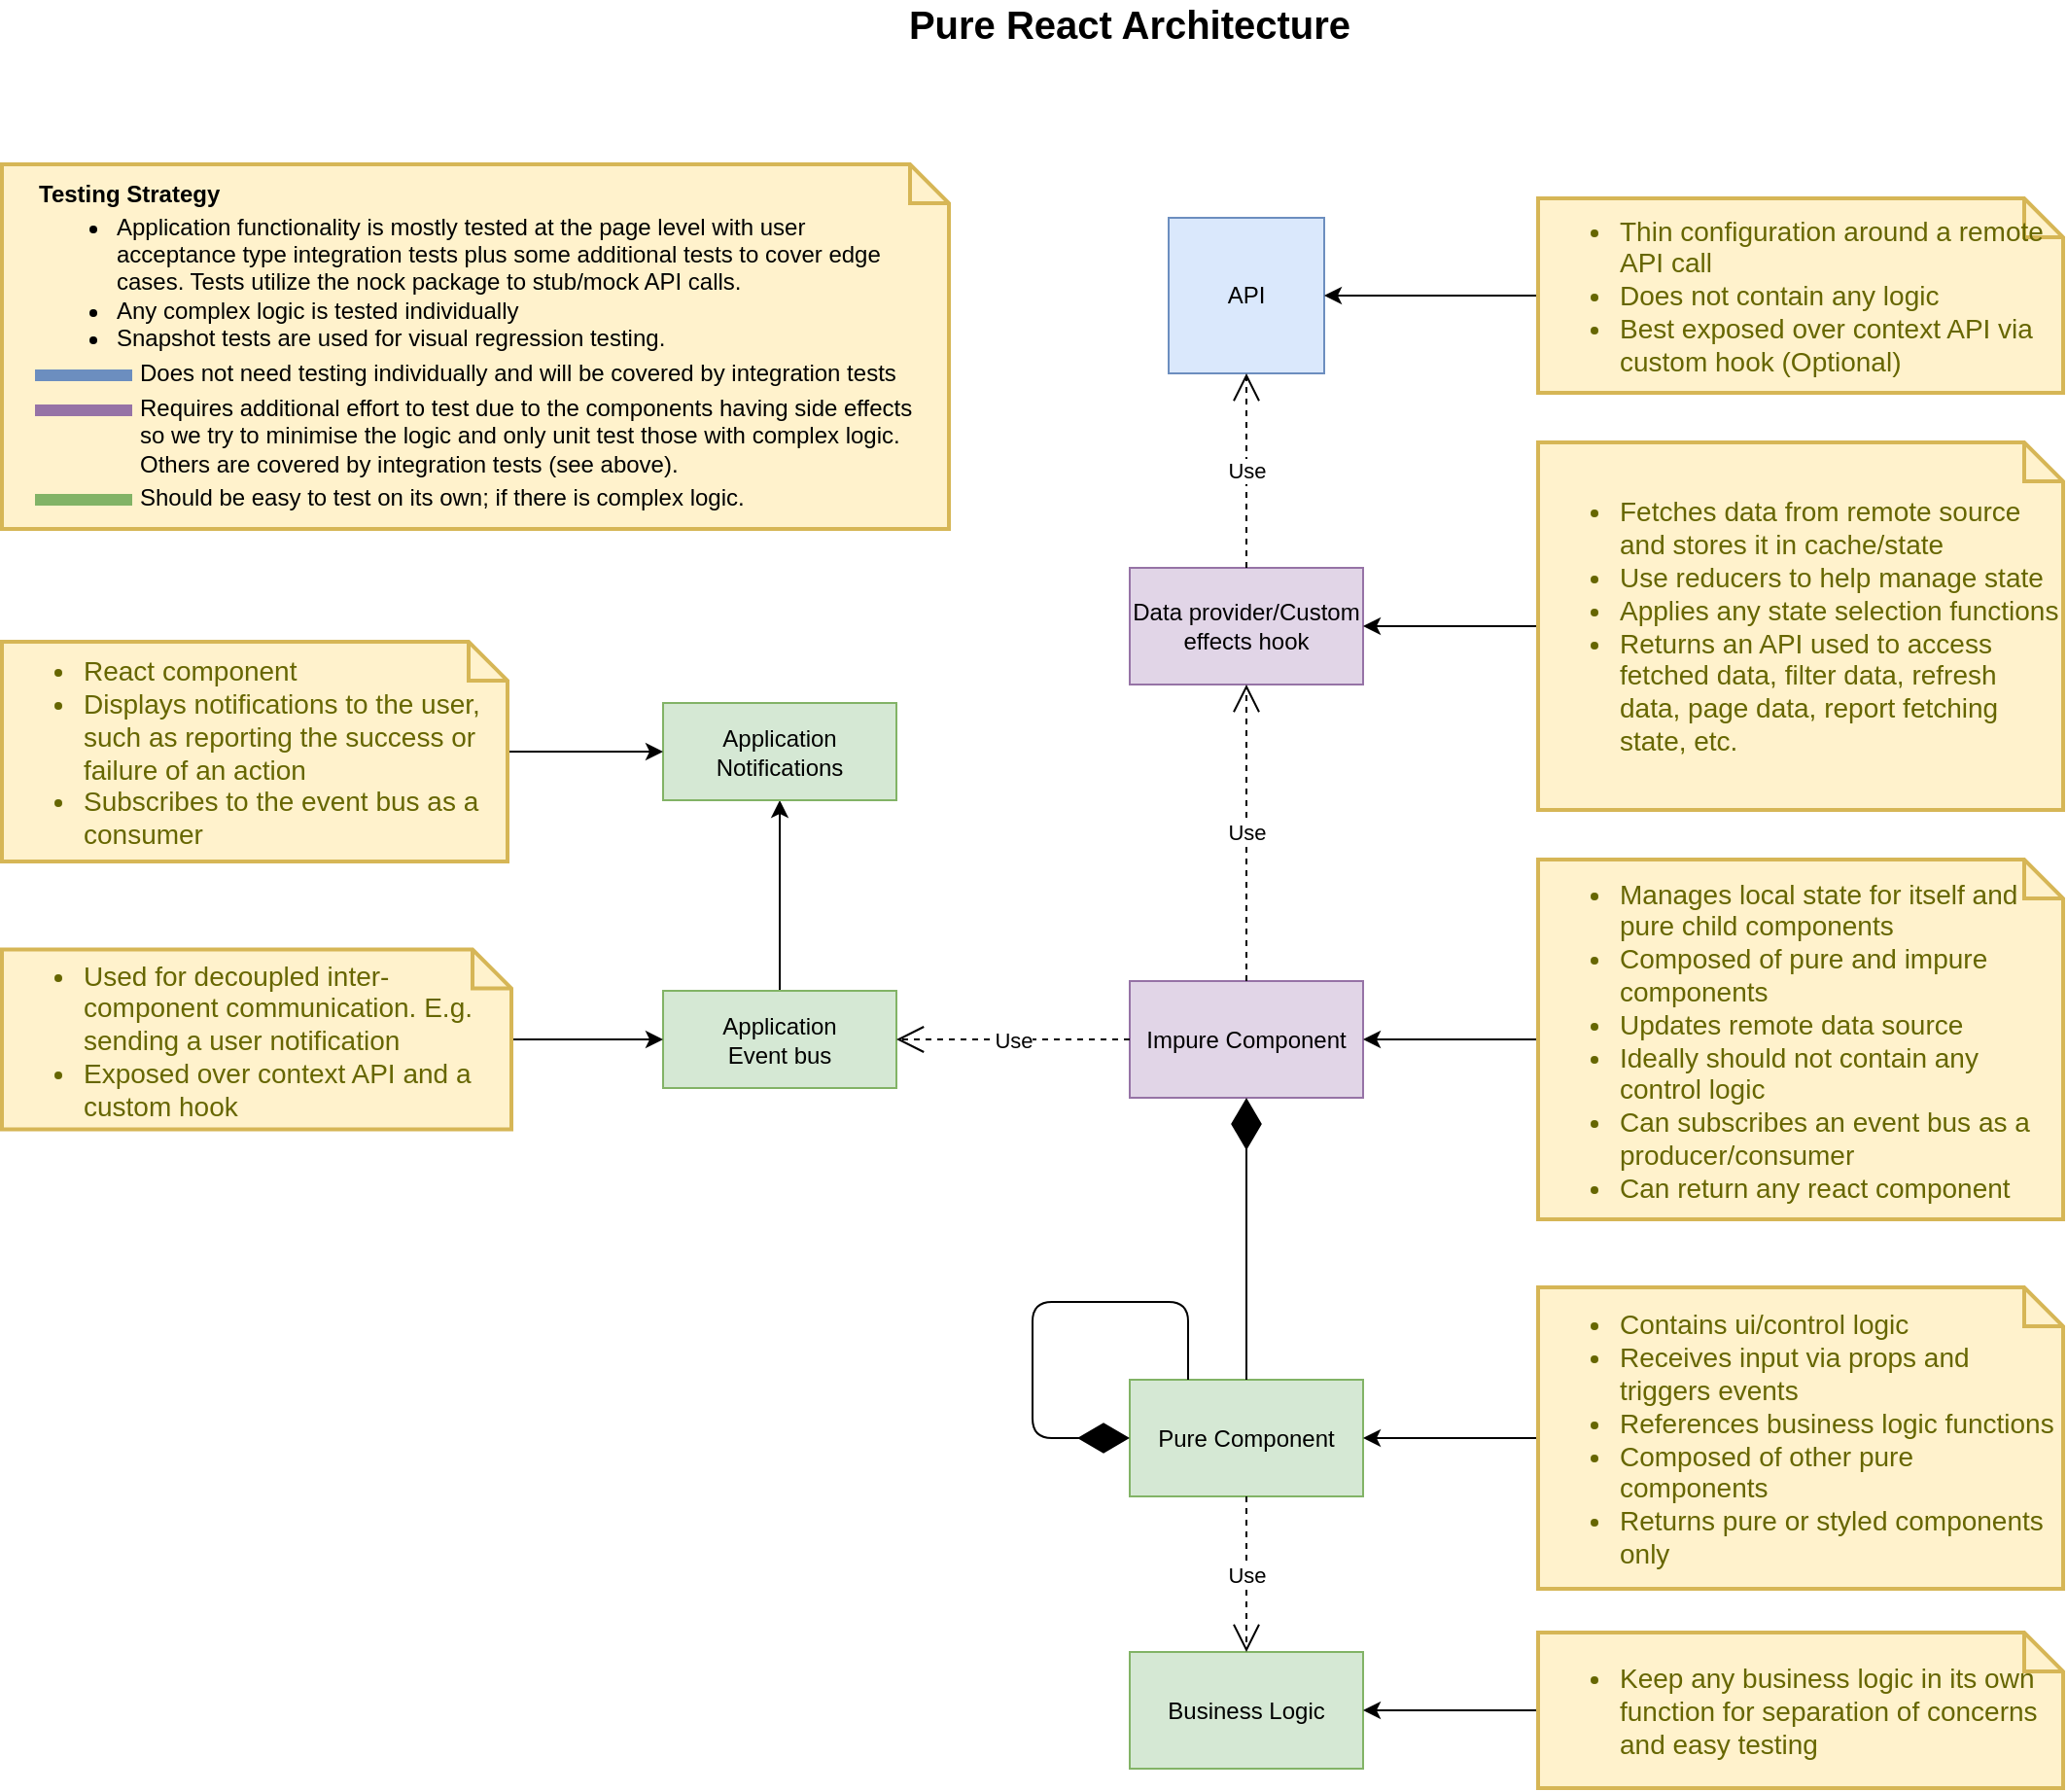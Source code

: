 <mxfile version="14.2.7" type="device"><diagram id="a8SVNWuPdd7S61uN-Kvw" name="Page-1"><mxGraphModel dx="2276" dy="1864" grid="1" gridSize="10" guides="1" tooltips="1" connect="1" arrows="1" fold="1" page="1" pageScale="1" pageWidth="850" pageHeight="1100" math="0" shadow="0"><root><mxCell id="0"/><mxCell id="1" parent="0"/><mxCell id="lhB5_1SqFfkPFjzRuZGB-24" value="&lt;div&gt;&lt;br&gt;&lt;/div&gt;" style="shape=note;strokeWidth=2;fontSize=14;size=20;whiteSpace=wrap;html=1;fillColor=#fff2cc;strokeColor=#d6b656;fontColor=#666600;align=left;spacingLeft=0;" parent="1" vertex="1"><mxGeometry x="-240" y="-197.5" width="487" height="187.5" as="geometry"/></mxCell><mxCell id="8MU_TspJjPBcoggVQh0D-1" value="Pure Component" style="rounded=0;whiteSpace=wrap;html=1;fillColor=#d5e8d4;strokeColor=#82b366;" parent="1" vertex="1"><mxGeometry x="340" y="427.5" width="120" height="60" as="geometry"/></mxCell><mxCell id="8MU_TspJjPBcoggVQh0D-2" value="Impure Component" style="rounded=0;whiteSpace=wrap;html=1;fillColor=#e1d5e7;strokeColor=#9673a6;" parent="1" vertex="1"><mxGeometry x="340" y="222.5" width="120" height="60" as="geometry"/></mxCell><mxCell id="8MU_TspJjPBcoggVQh0D-3" value="" style="endArrow=diamondThin;endFill=1;endSize=24;html=1;entryX=0.5;entryY=1;entryDx=0;entryDy=0;exitX=0.5;exitY=0;exitDx=0;exitDy=0;" parent="1" source="8MU_TspJjPBcoggVQh0D-1" target="8MU_TspJjPBcoggVQh0D-2" edge="1"><mxGeometry width="160" relative="1" as="geometry"><mxPoint x="600" y="232.5" as="sourcePoint"/><mxPoint x="630" y="522.5" as="targetPoint"/><Array as="points"><mxPoint x="400" y="312.5"/></Array></mxGeometry></mxCell><mxCell id="8MU_TspJjPBcoggVQh0D-4" value="" style="endArrow=diamondThin;endFill=1;endSize=24;html=1;exitX=0.25;exitY=0;exitDx=0;exitDy=0;entryX=0;entryY=0.5;entryDx=0;entryDy=0;" parent="1" source="8MU_TspJjPBcoggVQh0D-1" target="8MU_TspJjPBcoggVQh0D-1" edge="1"><mxGeometry width="160" relative="1" as="geometry"><mxPoint x="380" y="537.5" as="sourcePoint"/><mxPoint x="380" y="677.5" as="targetPoint"/><Array as="points"><mxPoint x="370" y="387.5"/><mxPoint x="320" y="387.5"/><mxPoint x="290" y="387.5"/><mxPoint x="290" y="457.5"/></Array></mxGeometry></mxCell><mxCell id="8MU_TspJjPBcoggVQh0D-8" value="API" style="whiteSpace=wrap;html=1;aspect=fixed;fillColor=#dae8fc;strokeColor=#6c8ebf;" parent="1" vertex="1"><mxGeometry x="360" y="-170" width="80" height="80" as="geometry"/></mxCell><mxCell id="lhB5_1SqFfkPFjzRuZGB-18" style="edgeStyle=orthogonalEdgeStyle;rounded=0;orthogonalLoop=1;jettySize=auto;html=1;entryX=1;entryY=0.5;entryDx=0;entryDy=0;" parent="1" source="8MU_TspJjPBcoggVQh0D-14" target="8MU_TspJjPBcoggVQh0D-2" edge="1"><mxGeometry relative="1" as="geometry"/></mxCell><mxCell id="8MU_TspJjPBcoggVQh0D-14" value="&lt;ul&gt;&lt;li&gt;Manages local state for itself and pure child components&lt;/li&gt;&lt;li&gt;Composed of pure and impure components&lt;/li&gt;&lt;li&gt;Updates remote data source&lt;/li&gt;&lt;li&gt;Ideally should not contain any control logic&lt;/li&gt;&lt;li&gt;Can subscribes an event bus as a producer/consumer&lt;/li&gt;&lt;li&gt;Can return any react component&lt;/li&gt;&lt;/ul&gt;" style="shape=note;strokeWidth=2;fontSize=14;size=20;whiteSpace=wrap;html=1;fillColor=#fff2cc;strokeColor=#d6b656;fontColor=#666600;align=left;perimeterSpacing=1;spacingLeft=0;" parent="1" vertex="1"><mxGeometry x="550" y="160" width="270" height="185" as="geometry"/></mxCell><mxCell id="lhB5_1SqFfkPFjzRuZGB-19" style="edgeStyle=orthogonalEdgeStyle;rounded=0;orthogonalLoop=1;jettySize=auto;html=1;entryX=1;entryY=0.5;entryDx=0;entryDy=0;" parent="1" source="8MU_TspJjPBcoggVQh0D-16" target="8MU_TspJjPBcoggVQh0D-1" edge="1"><mxGeometry relative="1" as="geometry"/></mxCell><mxCell id="8MU_TspJjPBcoggVQh0D-16" value="&lt;ul&gt;&lt;li&gt;Contains ui/control logic&lt;/li&gt;&lt;li&gt;Receives input via props and triggers events&lt;/li&gt;&lt;li&gt;&lt;span&gt;References business logic functions&lt;/span&gt;&lt;br&gt;&lt;/li&gt;&lt;li&gt;&lt;span&gt;Composed of other pure components&lt;/span&gt;&lt;/li&gt;&lt;li&gt;Returns pure or styled components only&lt;/li&gt;&lt;/ul&gt;" style="shape=note;strokeWidth=2;fontSize=14;size=20;whiteSpace=wrap;html=1;fillColor=#fff2cc;strokeColor=#d6b656;fontColor=#666600;align=left;spacingLeft=0;" parent="1" vertex="1"><mxGeometry x="550" y="380" width="270" height="155" as="geometry"/></mxCell><mxCell id="8MU_TspJjPBcoggVQh0D-19" value="Data provider/Custom effects hook" style="rounded=0;whiteSpace=wrap;html=1;fillColor=#e1d5e7;strokeColor=#9673a6;" parent="1" vertex="1"><mxGeometry x="340" y="10" width="120" height="60" as="geometry"/></mxCell><mxCell id="lhB5_1SqFfkPFjzRuZGB-17" style="edgeStyle=orthogonalEdgeStyle;rounded=0;orthogonalLoop=1;jettySize=auto;html=1;entryX=1;entryY=0.5;entryDx=0;entryDy=0;" parent="1" source="8MU_TspJjPBcoggVQh0D-21" target="8MU_TspJjPBcoggVQh0D-19" edge="1"><mxGeometry relative="1" as="geometry"/></mxCell><mxCell id="8MU_TspJjPBcoggVQh0D-21" value="&lt;ul&gt;&lt;li&gt;Fetches data from remote source and stores it in cache/state&lt;/li&gt;&lt;li&gt;Use reducers to help manage state&lt;/li&gt;&lt;li&gt;Applies any state selection functions&lt;/li&gt;&lt;li&gt;Returns an API used to access fetched data, filter data, refresh data, page data, report fetching state, etc.&lt;/li&gt;&lt;/ul&gt;" style="shape=note;strokeWidth=2;fontSize=14;size=20;whiteSpace=wrap;html=1;fillColor=#fff2cc;strokeColor=#d6b656;fontColor=#666600;align=left;spacingLeft=0;" parent="1" vertex="1"><mxGeometry x="550" y="-54.5" width="270" height="189" as="geometry"/></mxCell><mxCell id="lhB5_1SqFfkPFjzRuZGB-16" style="edgeStyle=orthogonalEdgeStyle;rounded=0;orthogonalLoop=1;jettySize=auto;html=1;entryX=1;entryY=0.5;entryDx=0;entryDy=0;" parent="1" source="8MU_TspJjPBcoggVQh0D-23" target="8MU_TspJjPBcoggVQh0D-8" edge="1"><mxGeometry relative="1" as="geometry"/></mxCell><mxCell id="8MU_TspJjPBcoggVQh0D-23" value="&lt;ul&gt;&lt;li&gt;Thin configuration around a remote API call&lt;/li&gt;&lt;li&gt;Does not contain any logic&lt;/li&gt;&lt;li&gt;Best exposed over context API via custom hook (Optional)&lt;/li&gt;&lt;/ul&gt;" style="shape=note;strokeWidth=2;fontSize=14;size=20;whiteSpace=wrap;html=1;fillColor=#fff2cc;strokeColor=#d6b656;fontColor=#666600;align=left;" parent="1" vertex="1"><mxGeometry x="550" y="-180" width="270" height="100" as="geometry"/></mxCell><mxCell id="8MU_TspJjPBcoggVQh0D-25" value="Business Logic" style="rounded=0;whiteSpace=wrap;html=1;fillColor=#d5e8d4;strokeColor=#82b366;" parent="1" vertex="1"><mxGeometry x="340" y="567.5" width="120" height="60" as="geometry"/></mxCell><mxCell id="8MU_TspJjPBcoggVQh0D-30" value="Use" style="endArrow=open;endSize=12;dashed=1;html=1;exitX=0.5;exitY=1;exitDx=0;exitDy=0;entryX=0.5;entryY=0;entryDx=0;entryDy=0;" parent="1" source="8MU_TspJjPBcoggVQh0D-1" target="8MU_TspJjPBcoggVQh0D-25" edge="1"><mxGeometry width="160" relative="1" as="geometry"><mxPoint x="270" y="607.5" as="sourcePoint"/><mxPoint x="430" y="607.5" as="targetPoint"/><Array as="points"/></mxGeometry></mxCell><mxCell id="lhB5_1SqFfkPFjzRuZGB-20" style="edgeStyle=orthogonalEdgeStyle;rounded=0;orthogonalLoop=1;jettySize=auto;html=1;entryX=1;entryY=0.5;entryDx=0;entryDy=0;" parent="1" source="8MU_TspJjPBcoggVQh0D-31" target="8MU_TspJjPBcoggVQh0D-25" edge="1"><mxGeometry relative="1" as="geometry"/></mxCell><mxCell id="8MU_TspJjPBcoggVQh0D-31" value="&lt;ul&gt;&lt;li&gt;Keep any business logic in its own function for separation of concerns and easy testing&lt;/li&gt;&lt;/ul&gt;" style="shape=note;strokeWidth=2;fontSize=14;size=20;whiteSpace=wrap;html=1;fillColor=#fff2cc;strokeColor=#d6b656;fontColor=#666600;align=left;spacingLeft=0;" parent="1" vertex="1"><mxGeometry x="550" y="557.5" width="270" height="80" as="geometry"/></mxCell><mxCell id="8MU_TspJjPBcoggVQh0D-33" value="Use" style="endArrow=open;endSize=12;dashed=1;html=1;entryX=0.5;entryY=1;entryDx=0;entryDy=0;exitX=0.5;exitY=0;exitDx=0;exitDy=0;" parent="1" source="8MU_TspJjPBcoggVQh0D-19" target="8MU_TspJjPBcoggVQh0D-8" edge="1"><mxGeometry width="160" relative="1" as="geometry"><mxPoint x="170" y="20" as="sourcePoint"/><mxPoint x="330" y="20" as="targetPoint"/></mxGeometry></mxCell><mxCell id="8MU_TspJjPBcoggVQh0D-34" value="Use" style="endArrow=open;endSize=12;dashed=1;html=1;entryX=0.5;entryY=1;entryDx=0;entryDy=0;exitX=0.5;exitY=0;exitDx=0;exitDy=0;" parent="1" source="8MU_TspJjPBcoggVQh0D-2" target="8MU_TspJjPBcoggVQh0D-19" edge="1"><mxGeometry width="160" relative="1" as="geometry"><mxPoint x="230" y="200" as="sourcePoint"/><mxPoint x="390" y="200" as="targetPoint"/></mxGeometry></mxCell><mxCell id="8MU_TspJjPBcoggVQh0D-36" value="" style="endArrow=none;html=1;strokeWidth=6;fillColor=#dae8fc;strokeColor=#6c8ebf;" parent="1" edge="1"><mxGeometry width="50" height="50" relative="1" as="geometry"><mxPoint x="-223" y="-89" as="sourcePoint"/><mxPoint x="-173" y="-89" as="targetPoint"/></mxGeometry></mxCell><mxCell id="8MU_TspJjPBcoggVQh0D-37" value="Does not need testing individually and will be covered by integration tests" style="text;html=1;strokeColor=none;fillColor=none;align=left;verticalAlign=middle;whiteSpace=wrap;rounded=0;" parent="1" vertex="1"><mxGeometry x="-171" y="-100" width="410" height="20" as="geometry"/></mxCell><mxCell id="8MU_TspJjPBcoggVQh0D-38" value="" style="endArrow=none;html=1;strokeWidth=6;fillColor=#e1d5e7;strokeColor=#9673a6;" parent="1" edge="1"><mxGeometry width="50" height="50" relative="1" as="geometry"><mxPoint x="-223" y="-71" as="sourcePoint"/><mxPoint x="-173" y="-71" as="targetPoint"/></mxGeometry></mxCell><mxCell id="8MU_TspJjPBcoggVQh0D-39" value="Requires additional effort to test due to the components having side effects so we try to minimise the logic and only unit test those with complex logic.&amp;nbsp; Others are covered by integration tests (see above)." style="text;html=1;strokeColor=none;fillColor=none;align=left;verticalAlign=middle;whiteSpace=wrap;rounded=0;" parent="1" vertex="1"><mxGeometry x="-171" y="-77" width="400" height="37" as="geometry"/></mxCell><mxCell id="8MU_TspJjPBcoggVQh0D-44" value="" style="endArrow=none;html=1;strokeWidth=6;fillColor=#d5e8d4;strokeColor=#82b366;" parent="1" edge="1"><mxGeometry width="50" height="50" relative="1" as="geometry"><mxPoint x="-223" y="-25" as="sourcePoint"/><mxPoint x="-173" y="-25" as="targetPoint"/></mxGeometry></mxCell><mxCell id="8MU_TspJjPBcoggVQh0D-45" value="Should be easy to test on its own; if there is complex logic." style="text;html=1;strokeColor=none;fillColor=none;align=left;verticalAlign=middle;whiteSpace=wrap;rounded=0;" parent="1" vertex="1"><mxGeometry x="-171" y="-36" width="320" height="20" as="geometry"/></mxCell><mxCell id="lhB5_1SqFfkPFjzRuZGB-21" style="edgeStyle=orthogonalEdgeStyle;rounded=0;orthogonalLoop=1;jettySize=auto;html=1;entryX=0.5;entryY=1;entryDx=0;entryDy=0;" parent="1" source="lhB5_1SqFfkPFjzRuZGB-1" target="lhB5_1SqFfkPFjzRuZGB-4" edge="1"><mxGeometry relative="1" as="geometry"/></mxCell><mxCell id="lhB5_1SqFfkPFjzRuZGB-1" value="Application&lt;br&gt;Event bus" style="rounded=0;whiteSpace=wrap;html=1;fillColor=#d5e8d4;strokeColor=#82b366;" parent="1" vertex="1"><mxGeometry x="100" y="227.5" width="120" height="50" as="geometry"/></mxCell><mxCell id="lhB5_1SqFfkPFjzRuZGB-2" value="Use" style="endArrow=open;endSize=12;dashed=1;html=1;entryX=1;entryY=0.5;entryDx=0;entryDy=0;exitX=0;exitY=0.5;exitDx=0;exitDy=0;" parent="1" source="8MU_TspJjPBcoggVQh0D-2" target="lhB5_1SqFfkPFjzRuZGB-1" edge="1"><mxGeometry width="160" relative="1" as="geometry"><mxPoint x="410" y="205" as="sourcePoint"/><mxPoint x="410" y="80" as="targetPoint"/></mxGeometry></mxCell><mxCell id="lhB5_1SqFfkPFjzRuZGB-4" value="Application Notifications" style="rounded=0;whiteSpace=wrap;html=1;fillColor=#d5e8d4;strokeColor=#82b366;" parent="1" vertex="1"><mxGeometry x="100" y="79.5" width="120" height="50" as="geometry"/></mxCell><mxCell id="lhB5_1SqFfkPFjzRuZGB-14" style="edgeStyle=orthogonalEdgeStyle;rounded=0;orthogonalLoop=1;jettySize=auto;html=1;entryX=0;entryY=0.5;entryDx=0;entryDy=0;" parent="1" source="lhB5_1SqFfkPFjzRuZGB-7" target="lhB5_1SqFfkPFjzRuZGB-1" edge="1"><mxGeometry relative="1" as="geometry"/></mxCell><mxCell id="lhB5_1SqFfkPFjzRuZGB-7" value="&lt;ul&gt;&lt;li&gt;&lt;span&gt;Used for decoupled inter-component communication. E.g. sending a user notification&lt;/span&gt;&lt;br&gt;&lt;/li&gt;&lt;li&gt;&lt;span&gt;Exposed over context API and a custom hook&lt;/span&gt;&lt;/li&gt;&lt;/ul&gt;" style="shape=note;strokeWidth=2;fontSize=14;size=20;whiteSpace=wrap;html=1;fillColor=#fff2cc;strokeColor=#d6b656;fontColor=#666600;align=left;spacingLeft=0;" parent="1" vertex="1"><mxGeometry x="-240" y="206.25" width="262" height="92.5" as="geometry"/></mxCell><mxCell id="lhB5_1SqFfkPFjzRuZGB-15" style="edgeStyle=orthogonalEdgeStyle;rounded=0;orthogonalLoop=1;jettySize=auto;html=1;entryX=0;entryY=0.5;entryDx=0;entryDy=0;" parent="1" source="lhB5_1SqFfkPFjzRuZGB-11" target="lhB5_1SqFfkPFjzRuZGB-4" edge="1"><mxGeometry relative="1" as="geometry"/></mxCell><mxCell id="lhB5_1SqFfkPFjzRuZGB-11" value="&lt;ul&gt;&lt;li&gt;React component&lt;/li&gt;&lt;li&gt;Displays notifications to the user, such as reporting the success or failure of an action&lt;/li&gt;&lt;li&gt;Subscribes to the event bus as a consumer&lt;/li&gt;&lt;/ul&gt;" style="shape=note;strokeWidth=2;fontSize=14;size=20;whiteSpace=wrap;html=1;fillColor=#fff2cc;strokeColor=#d6b656;fontColor=#666600;align=left;spacingLeft=0;" parent="1" vertex="1"><mxGeometry x="-240" y="48" width="260" height="113" as="geometry"/></mxCell><mxCell id="lhB5_1SqFfkPFjzRuZGB-22" value="Testing Strategy" style="text;html=1;strokeColor=none;fillColor=none;align=left;verticalAlign=middle;whiteSpace=wrap;rounded=0;fontStyle=1" parent="1" vertex="1"><mxGeometry x="-223" y="-192.5" width="110" height="20" as="geometry"/></mxCell><mxCell id="lhB5_1SqFfkPFjzRuZGB-23" value="&lt;ul&gt;&lt;li&gt;Application functionality is mostly tested at the page level with user acceptance type integration tests plus some additional tests to cover edge cases. Tests utilize the nock package to stub/mock API calls.&lt;/li&gt;&lt;li&gt;Any complex logic is tested individually&lt;/li&gt;&lt;li&gt;Snapshot tests are used for visual regression testing.&lt;/li&gt;&lt;/ul&gt;" style="text;html=1;strokeColor=none;fillColor=none;align=left;verticalAlign=middle;whiteSpace=wrap;rounded=0;" parent="1" vertex="1"><mxGeometry x="-223" y="-164.5" width="450" height="54.5" as="geometry"/></mxCell><mxCell id="lhB5_1SqFfkPFjzRuZGB-27" value="Pure React Architecture" style="text;html=1;strokeColor=none;fillColor=none;align=center;verticalAlign=middle;whiteSpace=wrap;rounded=0;fontStyle=1;fontSize=20;" parent="1" vertex="1"><mxGeometry x="170" y="-280" width="340" height="20" as="geometry"/></mxCell></root></mxGraphModel></diagram></mxfile>